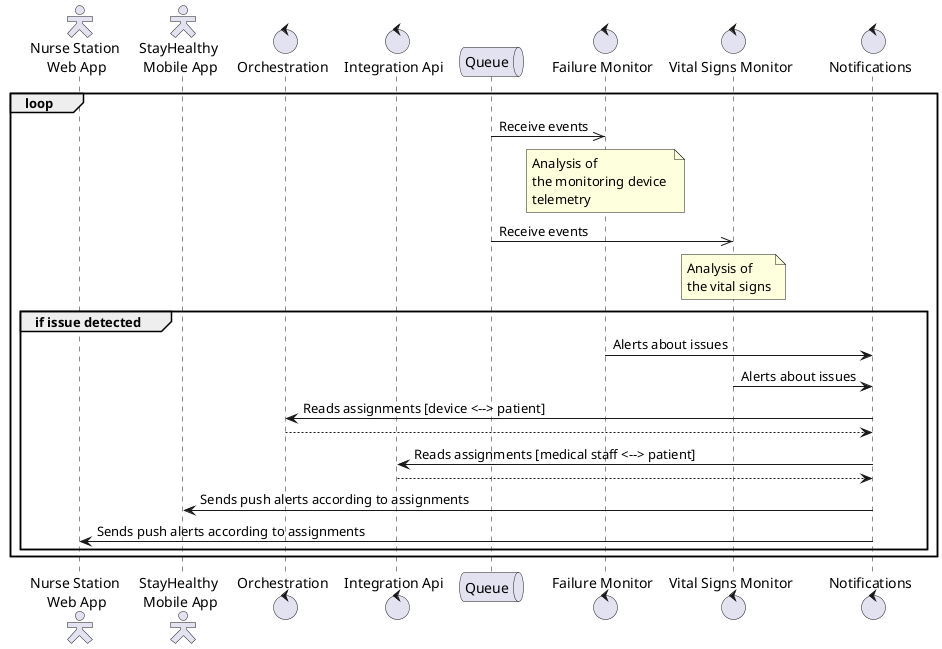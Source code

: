 @startuml

skinparam actorStyle Hollow

actor "Nurse Station \nWeb App" as Nurse
actor "StayHealthy \nMobile App" as StayHealthy

control  "Orchestration" as Orchestration
control  "Integration Api" as IntegrationApi
queue  "Queue" as Queue
control  "Failure Monitor" as FailureLiveMonitor
control  "Vital Signs Monitor" as VitalSignsMonitor
control  "Notifications" as Notifications

loop
Queue ->> FailureLiveMonitor: Receive events
note over FailureLiveMonitor: Analysis of \nthe monitoring device \ntelemetry
Queue ->> VitalSignsMonitor: Receive events
note over VitalSignsMonitor: Analysis of \nthe vital signs


group if issue detected
FailureLiveMonitor -> Notifications: Alerts about issues
VitalSignsMonitor -> Notifications: Alerts about issues


Notifications -> Orchestration : Reads assignments [device <--> patient]
Orchestration --> Notifications :
Notifications -> IntegrationApi : Reads assignments [medical staff <--> patient]
IntegrationApi --> Notifications :
Notifications -> StayHealthy: Sends push alerts according to assignments
Notifications -> Nurse: Sends push alerts according to assignments
end
end
@enduml

